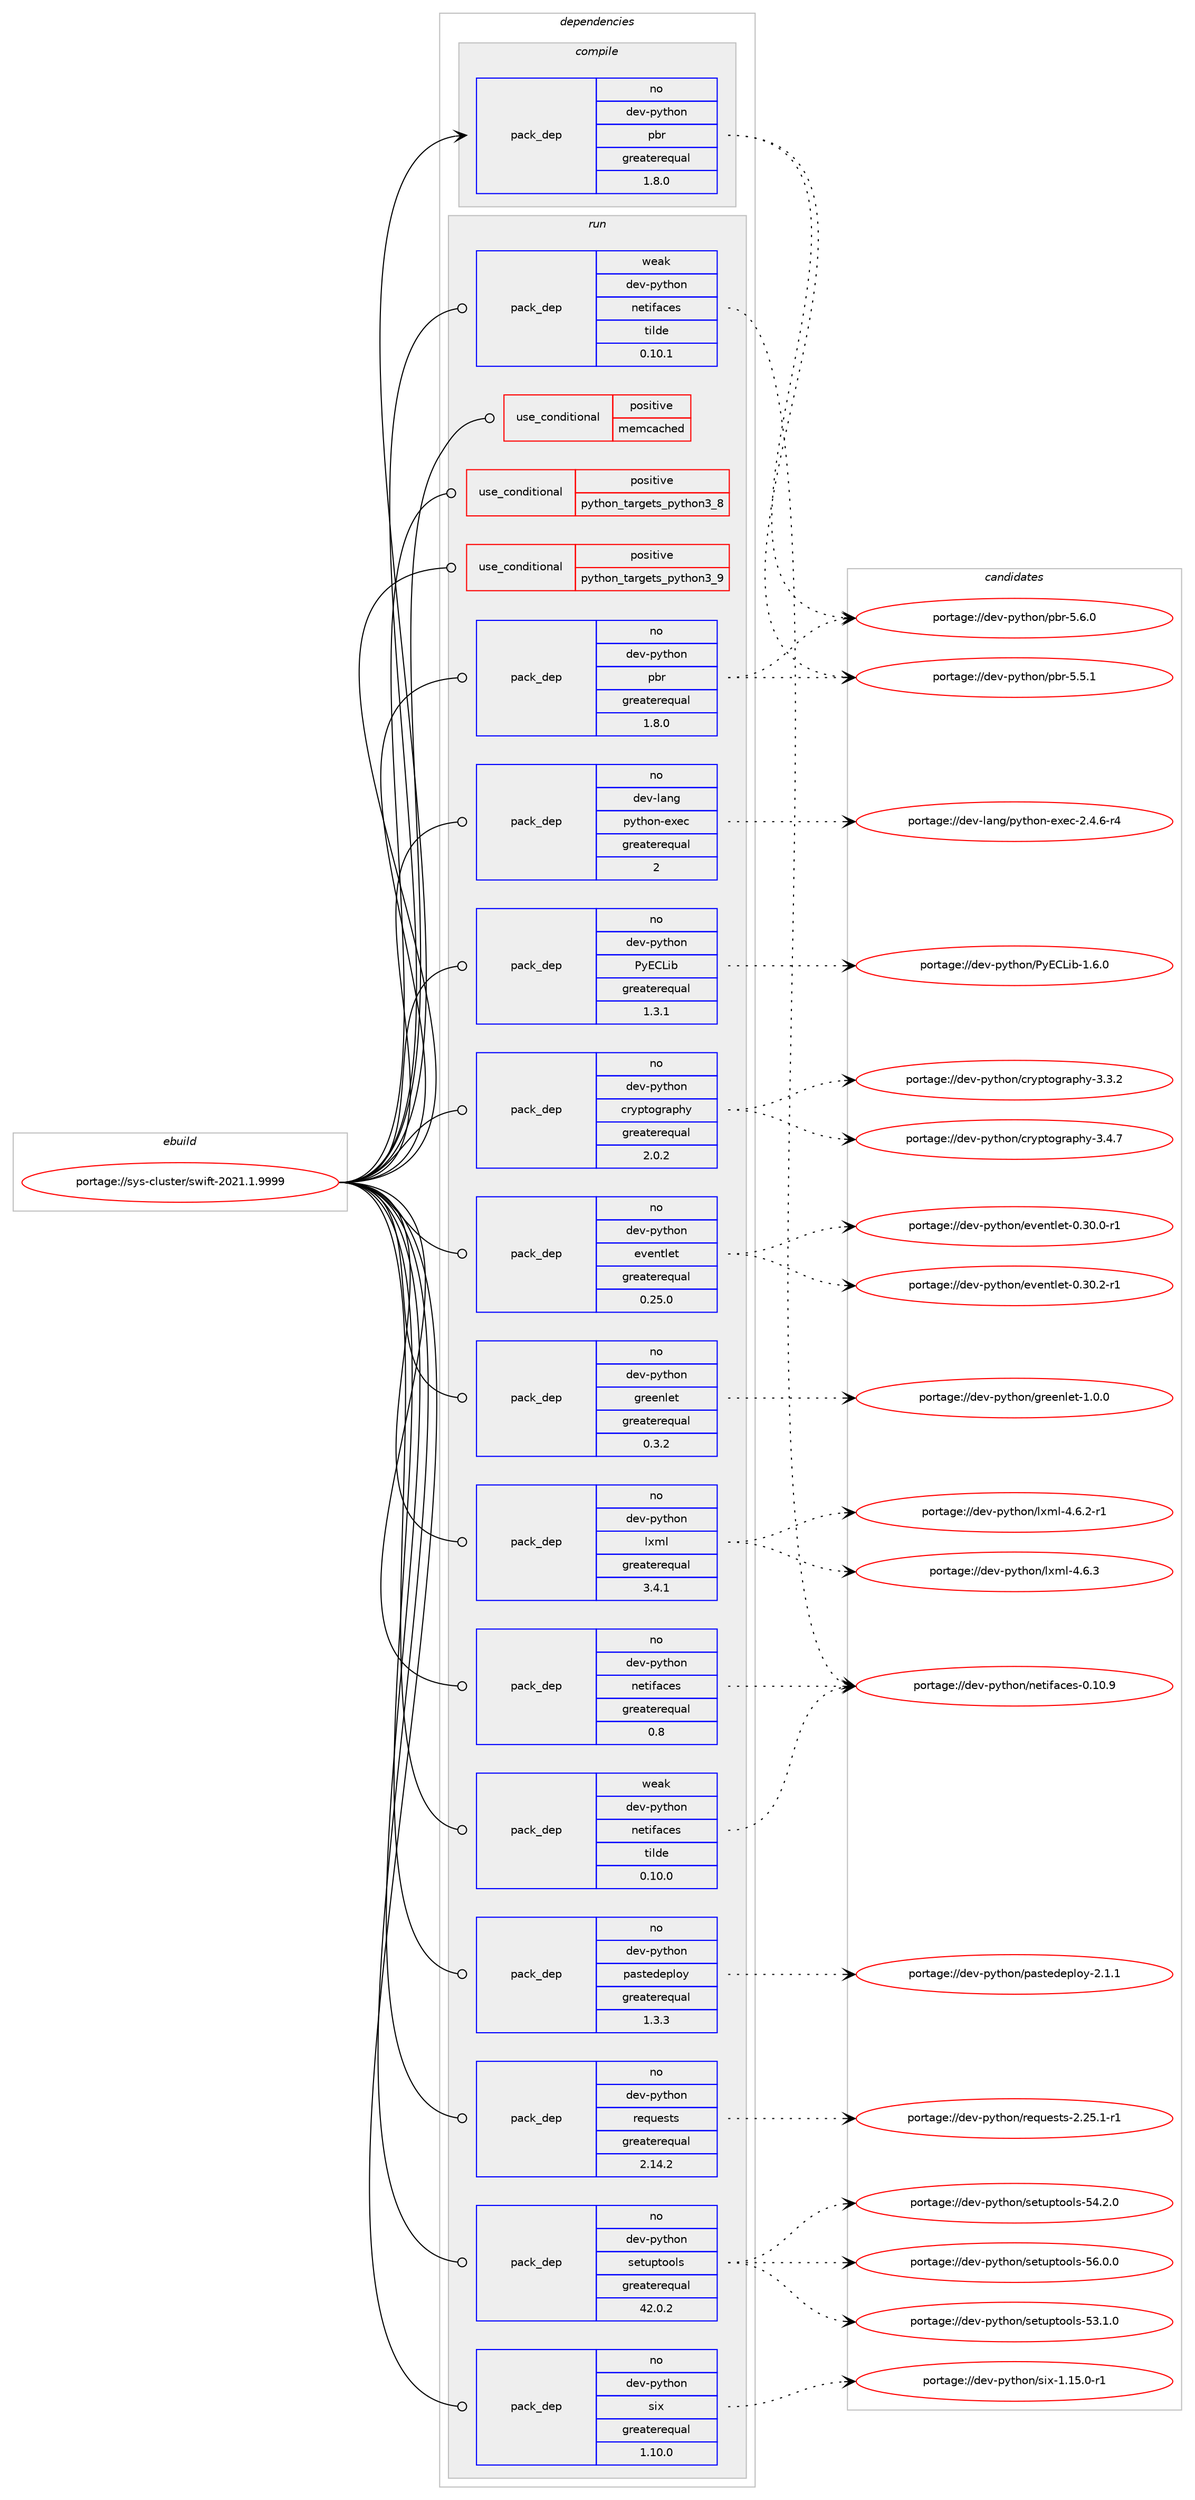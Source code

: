 digraph prolog {

# *************
# Graph options
# *************

newrank=true;
concentrate=true;
compound=true;
graph [rankdir=LR,fontname=Helvetica,fontsize=10,ranksep=1.5];#, ranksep=2.5, nodesep=0.2];
edge  [arrowhead=vee];
node  [fontname=Helvetica,fontsize=10];

# **********
# The ebuild
# **********

subgraph cluster_leftcol {
color=gray;
rank=same;
label=<<i>ebuild</i>>;
id [label="portage://sys-cluster/swift-2021.1.9999", color=red, width=4, href="../sys-cluster/swift-2021.1.9999.svg"];
}

# ****************
# The dependencies
# ****************

subgraph cluster_midcol {
color=gray;
label=<<i>dependencies</i>>;
subgraph cluster_compile {
fillcolor="#eeeeee";
style=filled;
label=<<i>compile</i>>;
subgraph pack1373 {
dependency2211 [label=<<TABLE BORDER="0" CELLBORDER="1" CELLSPACING="0" CELLPADDING="4" WIDTH="220"><TR><TD ROWSPAN="6" CELLPADDING="30">pack_dep</TD></TR><TR><TD WIDTH="110">no</TD></TR><TR><TD>dev-python</TD></TR><TR><TD>pbr</TD></TR><TR><TD>greaterequal</TD></TR><TR><TD>1.8.0</TD></TR></TABLE>>, shape=none, color=blue];
}
id:e -> dependency2211:w [weight=20,style="solid",arrowhead="vee"];
}
subgraph cluster_compileandrun {
fillcolor="#eeeeee";
style=filled;
label=<<i>compile and run</i>>;
}
subgraph cluster_run {
fillcolor="#eeeeee";
style=filled;
label=<<i>run</i>>;
subgraph cond807 {
dependency2212 [label=<<TABLE BORDER="0" CELLBORDER="1" CELLSPACING="0" CELLPADDING="4"><TR><TD ROWSPAN="3" CELLPADDING="10">use_conditional</TD></TR><TR><TD>positive</TD></TR><TR><TD>memcached</TD></TR></TABLE>>, shape=none, color=red];
# *** BEGIN UNKNOWN DEPENDENCY TYPE (TODO) ***
# dependency2212 -> package_dependency(portage://sys-cluster/swift-2021.1.9999,run,no,net-misc,memcached,none,[,,],[],[])
# *** END UNKNOWN DEPENDENCY TYPE (TODO) ***

}
id:e -> dependency2212:w [weight=20,style="solid",arrowhead="odot"];
subgraph cond808 {
dependency2213 [label=<<TABLE BORDER="0" CELLBORDER="1" CELLSPACING="0" CELLPADDING="4"><TR><TD ROWSPAN="3" CELLPADDING="10">use_conditional</TD></TR><TR><TD>positive</TD></TR><TR><TD>python_targets_python3_8</TD></TR></TABLE>>, shape=none, color=red];
# *** BEGIN UNKNOWN DEPENDENCY TYPE (TODO) ***
# dependency2213 -> package_dependency(portage://sys-cluster/swift-2021.1.9999,run,no,dev-lang,python,none,[,,],[slot(3.8)],[])
# *** END UNKNOWN DEPENDENCY TYPE (TODO) ***

}
id:e -> dependency2213:w [weight=20,style="solid",arrowhead="odot"];
subgraph cond809 {
dependency2214 [label=<<TABLE BORDER="0" CELLBORDER="1" CELLSPACING="0" CELLPADDING="4"><TR><TD ROWSPAN="3" CELLPADDING="10">use_conditional</TD></TR><TR><TD>positive</TD></TR><TR><TD>python_targets_python3_9</TD></TR></TABLE>>, shape=none, color=red];
# *** BEGIN UNKNOWN DEPENDENCY TYPE (TODO) ***
# dependency2214 -> package_dependency(portage://sys-cluster/swift-2021.1.9999,run,no,dev-lang,python,none,[,,],[slot(3.9)],[])
# *** END UNKNOWN DEPENDENCY TYPE (TODO) ***

}
id:e -> dependency2214:w [weight=20,style="solid",arrowhead="odot"];
# *** BEGIN UNKNOWN DEPENDENCY TYPE (TODO) ***
# id -> package_dependency(portage://sys-cluster/swift-2021.1.9999,run,no,acct-group,swift,none,[,,],[],[])
# *** END UNKNOWN DEPENDENCY TYPE (TODO) ***

# *** BEGIN UNKNOWN DEPENDENCY TYPE (TODO) ***
# id -> package_dependency(portage://sys-cluster/swift-2021.1.9999,run,no,acct-user,swift,none,[,,],[],[])
# *** END UNKNOWN DEPENDENCY TYPE (TODO) ***

subgraph pack1374 {
dependency2215 [label=<<TABLE BORDER="0" CELLBORDER="1" CELLSPACING="0" CELLPADDING="4" WIDTH="220"><TR><TD ROWSPAN="6" CELLPADDING="30">pack_dep</TD></TR><TR><TD WIDTH="110">no</TD></TR><TR><TD>dev-lang</TD></TR><TR><TD>python-exec</TD></TR><TR><TD>greaterequal</TD></TR><TR><TD>2</TD></TR></TABLE>>, shape=none, color=blue];
}
id:e -> dependency2215:w [weight=20,style="solid",arrowhead="odot"];
subgraph pack1375 {
dependency2216 [label=<<TABLE BORDER="0" CELLBORDER="1" CELLSPACING="0" CELLPADDING="4" WIDTH="220"><TR><TD ROWSPAN="6" CELLPADDING="30">pack_dep</TD></TR><TR><TD WIDTH="110">no</TD></TR><TR><TD>dev-python</TD></TR><TR><TD>PyECLib</TD></TR><TR><TD>greaterequal</TD></TR><TR><TD>1.3.1</TD></TR></TABLE>>, shape=none, color=blue];
}
id:e -> dependency2216:w [weight=20,style="solid",arrowhead="odot"];
subgraph pack1376 {
dependency2217 [label=<<TABLE BORDER="0" CELLBORDER="1" CELLSPACING="0" CELLPADDING="4" WIDTH="220"><TR><TD ROWSPAN="6" CELLPADDING="30">pack_dep</TD></TR><TR><TD WIDTH="110">no</TD></TR><TR><TD>dev-python</TD></TR><TR><TD>cryptography</TD></TR><TR><TD>greaterequal</TD></TR><TR><TD>2.0.2</TD></TR></TABLE>>, shape=none, color=blue];
}
id:e -> dependency2217:w [weight=20,style="solid",arrowhead="odot"];
subgraph pack1377 {
dependency2218 [label=<<TABLE BORDER="0" CELLBORDER="1" CELLSPACING="0" CELLPADDING="4" WIDTH="220"><TR><TD ROWSPAN="6" CELLPADDING="30">pack_dep</TD></TR><TR><TD WIDTH="110">no</TD></TR><TR><TD>dev-python</TD></TR><TR><TD>eventlet</TD></TR><TR><TD>greaterequal</TD></TR><TR><TD>0.25.0</TD></TR></TABLE>>, shape=none, color=blue];
}
id:e -> dependency2218:w [weight=20,style="solid",arrowhead="odot"];
subgraph pack1378 {
dependency2219 [label=<<TABLE BORDER="0" CELLBORDER="1" CELLSPACING="0" CELLPADDING="4" WIDTH="220"><TR><TD ROWSPAN="6" CELLPADDING="30">pack_dep</TD></TR><TR><TD WIDTH="110">no</TD></TR><TR><TD>dev-python</TD></TR><TR><TD>greenlet</TD></TR><TR><TD>greaterequal</TD></TR><TR><TD>0.3.2</TD></TR></TABLE>>, shape=none, color=blue];
}
id:e -> dependency2219:w [weight=20,style="solid",arrowhead="odot"];
subgraph pack1379 {
dependency2220 [label=<<TABLE BORDER="0" CELLBORDER="1" CELLSPACING="0" CELLPADDING="4" WIDTH="220"><TR><TD ROWSPAN="6" CELLPADDING="30">pack_dep</TD></TR><TR><TD WIDTH="110">no</TD></TR><TR><TD>dev-python</TD></TR><TR><TD>lxml</TD></TR><TR><TD>greaterequal</TD></TR><TR><TD>3.4.1</TD></TR></TABLE>>, shape=none, color=blue];
}
id:e -> dependency2220:w [weight=20,style="solid",arrowhead="odot"];
subgraph pack1380 {
dependency2221 [label=<<TABLE BORDER="0" CELLBORDER="1" CELLSPACING="0" CELLPADDING="4" WIDTH="220"><TR><TD ROWSPAN="6" CELLPADDING="30">pack_dep</TD></TR><TR><TD WIDTH="110">no</TD></TR><TR><TD>dev-python</TD></TR><TR><TD>netifaces</TD></TR><TR><TD>greaterequal</TD></TR><TR><TD>0.8</TD></TR></TABLE>>, shape=none, color=blue];
}
id:e -> dependency2221:w [weight=20,style="solid",arrowhead="odot"];
subgraph pack1381 {
dependency2222 [label=<<TABLE BORDER="0" CELLBORDER="1" CELLSPACING="0" CELLPADDING="4" WIDTH="220"><TR><TD ROWSPAN="6" CELLPADDING="30">pack_dep</TD></TR><TR><TD WIDTH="110">no</TD></TR><TR><TD>dev-python</TD></TR><TR><TD>pastedeploy</TD></TR><TR><TD>greaterequal</TD></TR><TR><TD>1.3.3</TD></TR></TABLE>>, shape=none, color=blue];
}
id:e -> dependency2222:w [weight=20,style="solid",arrowhead="odot"];
subgraph pack1382 {
dependency2223 [label=<<TABLE BORDER="0" CELLBORDER="1" CELLSPACING="0" CELLPADDING="4" WIDTH="220"><TR><TD ROWSPAN="6" CELLPADDING="30">pack_dep</TD></TR><TR><TD WIDTH="110">no</TD></TR><TR><TD>dev-python</TD></TR><TR><TD>pbr</TD></TR><TR><TD>greaterequal</TD></TR><TR><TD>1.8.0</TD></TR></TABLE>>, shape=none, color=blue];
}
id:e -> dependency2223:w [weight=20,style="solid",arrowhead="odot"];
# *** BEGIN UNKNOWN DEPENDENCY TYPE (TODO) ***
# id -> package_dependency(portage://sys-cluster/swift-2021.1.9999,run,no,dev-python,pyxattr,none,[,,],[],[use(optenable(python_targets_python3_8),negative),use(optenable(python_targets_python3_9),negative),use(disable(python_single_target_python3_8),negative),use(disable(python_single_target_python3_9),negative)])
# *** END UNKNOWN DEPENDENCY TYPE (TODO) ***

subgraph pack1383 {
dependency2224 [label=<<TABLE BORDER="0" CELLBORDER="1" CELLSPACING="0" CELLPADDING="4" WIDTH="220"><TR><TD ROWSPAN="6" CELLPADDING="30">pack_dep</TD></TR><TR><TD WIDTH="110">no</TD></TR><TR><TD>dev-python</TD></TR><TR><TD>requests</TD></TR><TR><TD>greaterequal</TD></TR><TR><TD>2.14.2</TD></TR></TABLE>>, shape=none, color=blue];
}
id:e -> dependency2224:w [weight=20,style="solid",arrowhead="odot"];
subgraph pack1384 {
dependency2225 [label=<<TABLE BORDER="0" CELLBORDER="1" CELLSPACING="0" CELLPADDING="4" WIDTH="220"><TR><TD ROWSPAN="6" CELLPADDING="30">pack_dep</TD></TR><TR><TD WIDTH="110">no</TD></TR><TR><TD>dev-python</TD></TR><TR><TD>setuptools</TD></TR><TR><TD>greaterequal</TD></TR><TR><TD>42.0.2</TD></TR></TABLE>>, shape=none, color=blue];
}
id:e -> dependency2225:w [weight=20,style="solid",arrowhead="odot"];
subgraph pack1385 {
dependency2226 [label=<<TABLE BORDER="0" CELLBORDER="1" CELLSPACING="0" CELLPADDING="4" WIDTH="220"><TR><TD ROWSPAN="6" CELLPADDING="30">pack_dep</TD></TR><TR><TD WIDTH="110">no</TD></TR><TR><TD>dev-python</TD></TR><TR><TD>six</TD></TR><TR><TD>greaterequal</TD></TR><TR><TD>1.10.0</TD></TR></TABLE>>, shape=none, color=blue];
}
id:e -> dependency2226:w [weight=20,style="solid",arrowhead="odot"];
# *** BEGIN UNKNOWN DEPENDENCY TYPE (TODO) ***
# id -> package_dependency(portage://sys-cluster/swift-2021.1.9999,run,no,net-misc,rsync,none,[,,],[],[use(enable(xattr),none)])
# *** END UNKNOWN DEPENDENCY TYPE (TODO) ***

subgraph pack1386 {
dependency2227 [label=<<TABLE BORDER="0" CELLBORDER="1" CELLSPACING="0" CELLPADDING="4" WIDTH="220"><TR><TD ROWSPAN="6" CELLPADDING="30">pack_dep</TD></TR><TR><TD WIDTH="110">weak</TD></TR><TR><TD>dev-python</TD></TR><TR><TD>netifaces</TD></TR><TR><TD>tilde</TD></TR><TR><TD>0.10.0</TD></TR></TABLE>>, shape=none, color=blue];
}
id:e -> dependency2227:w [weight=20,style="solid",arrowhead="odot"];
subgraph pack1387 {
dependency2228 [label=<<TABLE BORDER="0" CELLBORDER="1" CELLSPACING="0" CELLPADDING="4" WIDTH="220"><TR><TD ROWSPAN="6" CELLPADDING="30">pack_dep</TD></TR><TR><TD WIDTH="110">weak</TD></TR><TR><TD>dev-python</TD></TR><TR><TD>netifaces</TD></TR><TR><TD>tilde</TD></TR><TR><TD>0.10.1</TD></TR></TABLE>>, shape=none, color=blue];
}
id:e -> dependency2228:w [weight=20,style="solid",arrowhead="odot"];
}
}

# **************
# The candidates
# **************

subgraph cluster_choices {
rank=same;
color=gray;
label=<<i>candidates</i>>;

subgraph choice1373 {
color=black;
nodesep=1;
choice100101118451121211161041111104711298114455346534649 [label="portage://dev-python/pbr-5.5.1", color=red, width=4,href="../dev-python/pbr-5.5.1.svg"];
choice100101118451121211161041111104711298114455346544648 [label="portage://dev-python/pbr-5.6.0", color=red, width=4,href="../dev-python/pbr-5.6.0.svg"];
dependency2211:e -> choice100101118451121211161041111104711298114455346534649:w [style=dotted,weight="100"];
dependency2211:e -> choice100101118451121211161041111104711298114455346544648:w [style=dotted,weight="100"];
}
subgraph choice1374 {
color=black;
nodesep=1;
choice10010111845108971101034711212111610411111045101120101994550465246544511452 [label="portage://dev-lang/python-exec-2.4.6-r4", color=red, width=4,href="../dev-lang/python-exec-2.4.6-r4.svg"];
dependency2215:e -> choice10010111845108971101034711212111610411111045101120101994550465246544511452:w [style=dotted,weight="100"];
}
subgraph choice1375 {
color=black;
nodesep=1;
choice10010111845112121116104111110478012169677610598454946544648 [label="portage://dev-python/PyECLib-1.6.0", color=red, width=4,href="../dev-python/PyECLib-1.6.0.svg"];
dependency2216:e -> choice10010111845112121116104111110478012169677610598454946544648:w [style=dotted,weight="100"];
}
subgraph choice1376 {
color=black;
nodesep=1;
choice10010111845112121116104111110479911412111211611110311497112104121455146514650 [label="portage://dev-python/cryptography-3.3.2", color=red, width=4,href="../dev-python/cryptography-3.3.2.svg"];
choice10010111845112121116104111110479911412111211611110311497112104121455146524655 [label="portage://dev-python/cryptography-3.4.7", color=red, width=4,href="../dev-python/cryptography-3.4.7.svg"];
dependency2217:e -> choice10010111845112121116104111110479911412111211611110311497112104121455146514650:w [style=dotted,weight="100"];
dependency2217:e -> choice10010111845112121116104111110479911412111211611110311497112104121455146524655:w [style=dotted,weight="100"];
}
subgraph choice1377 {
color=black;
nodesep=1;
choice1001011184511212111610411111047101118101110116108101116454846514846484511449 [label="portage://dev-python/eventlet-0.30.0-r1", color=red, width=4,href="../dev-python/eventlet-0.30.0-r1.svg"];
choice1001011184511212111610411111047101118101110116108101116454846514846504511449 [label="portage://dev-python/eventlet-0.30.2-r1", color=red, width=4,href="../dev-python/eventlet-0.30.2-r1.svg"];
dependency2218:e -> choice1001011184511212111610411111047101118101110116108101116454846514846484511449:w [style=dotted,weight="100"];
dependency2218:e -> choice1001011184511212111610411111047101118101110116108101116454846514846504511449:w [style=dotted,weight="100"];
}
subgraph choice1378 {
color=black;
nodesep=1;
choice1001011184511212111610411111047103114101101110108101116454946484648 [label="portage://dev-python/greenlet-1.0.0", color=red, width=4,href="../dev-python/greenlet-1.0.0.svg"];
dependency2219:e -> choice1001011184511212111610411111047103114101101110108101116454946484648:w [style=dotted,weight="100"];
}
subgraph choice1379 {
color=black;
nodesep=1;
choice10010111845112121116104111110471081201091084552465446504511449 [label="portage://dev-python/lxml-4.6.2-r1", color=red, width=4,href="../dev-python/lxml-4.6.2-r1.svg"];
choice1001011184511212111610411111047108120109108455246544651 [label="portage://dev-python/lxml-4.6.3", color=red, width=4,href="../dev-python/lxml-4.6.3.svg"];
dependency2220:e -> choice10010111845112121116104111110471081201091084552465446504511449:w [style=dotted,weight="100"];
dependency2220:e -> choice1001011184511212111610411111047108120109108455246544651:w [style=dotted,weight="100"];
}
subgraph choice1380 {
color=black;
nodesep=1;
choice1001011184511212111610411111047110101116105102979910111545484649484657 [label="portage://dev-python/netifaces-0.10.9", color=red, width=4,href="../dev-python/netifaces-0.10.9.svg"];
dependency2221:e -> choice1001011184511212111610411111047110101116105102979910111545484649484657:w [style=dotted,weight="100"];
}
subgraph choice1381 {
color=black;
nodesep=1;
choice100101118451121211161041111104711297115116101100101112108111121455046494649 [label="portage://dev-python/pastedeploy-2.1.1", color=red, width=4,href="../dev-python/pastedeploy-2.1.1.svg"];
dependency2222:e -> choice100101118451121211161041111104711297115116101100101112108111121455046494649:w [style=dotted,weight="100"];
}
subgraph choice1382 {
color=black;
nodesep=1;
choice100101118451121211161041111104711298114455346534649 [label="portage://dev-python/pbr-5.5.1", color=red, width=4,href="../dev-python/pbr-5.5.1.svg"];
choice100101118451121211161041111104711298114455346544648 [label="portage://dev-python/pbr-5.6.0", color=red, width=4,href="../dev-python/pbr-5.6.0.svg"];
dependency2223:e -> choice100101118451121211161041111104711298114455346534649:w [style=dotted,weight="100"];
dependency2223:e -> choice100101118451121211161041111104711298114455346544648:w [style=dotted,weight="100"];
}
subgraph choice1383 {
color=black;
nodesep=1;
choice1001011184511212111610411111047114101113117101115116115455046505346494511449 [label="portage://dev-python/requests-2.25.1-r1", color=red, width=4,href="../dev-python/requests-2.25.1-r1.svg"];
dependency2224:e -> choice1001011184511212111610411111047114101113117101115116115455046505346494511449:w [style=dotted,weight="100"];
}
subgraph choice1384 {
color=black;
nodesep=1;
choice100101118451121211161041111104711510111611711211611111110811545535146494648 [label="portage://dev-python/setuptools-53.1.0", color=red, width=4,href="../dev-python/setuptools-53.1.0.svg"];
choice100101118451121211161041111104711510111611711211611111110811545535246504648 [label="portage://dev-python/setuptools-54.2.0", color=red, width=4,href="../dev-python/setuptools-54.2.0.svg"];
choice100101118451121211161041111104711510111611711211611111110811545535446484648 [label="portage://dev-python/setuptools-56.0.0", color=red, width=4,href="../dev-python/setuptools-56.0.0.svg"];
dependency2225:e -> choice100101118451121211161041111104711510111611711211611111110811545535146494648:w [style=dotted,weight="100"];
dependency2225:e -> choice100101118451121211161041111104711510111611711211611111110811545535246504648:w [style=dotted,weight="100"];
dependency2225:e -> choice100101118451121211161041111104711510111611711211611111110811545535446484648:w [style=dotted,weight="100"];
}
subgraph choice1385 {
color=black;
nodesep=1;
choice1001011184511212111610411111047115105120454946495346484511449 [label="portage://dev-python/six-1.15.0-r1", color=red, width=4,href="../dev-python/six-1.15.0-r1.svg"];
dependency2226:e -> choice1001011184511212111610411111047115105120454946495346484511449:w [style=dotted,weight="100"];
}
subgraph choice1386 {
color=black;
nodesep=1;
choice1001011184511212111610411111047110101116105102979910111545484649484657 [label="portage://dev-python/netifaces-0.10.9", color=red, width=4,href="../dev-python/netifaces-0.10.9.svg"];
dependency2227:e -> choice1001011184511212111610411111047110101116105102979910111545484649484657:w [style=dotted,weight="100"];
}
subgraph choice1387 {
color=black;
nodesep=1;
choice1001011184511212111610411111047110101116105102979910111545484649484657 [label="portage://dev-python/netifaces-0.10.9", color=red, width=4,href="../dev-python/netifaces-0.10.9.svg"];
dependency2228:e -> choice1001011184511212111610411111047110101116105102979910111545484649484657:w [style=dotted,weight="100"];
}
}

}
